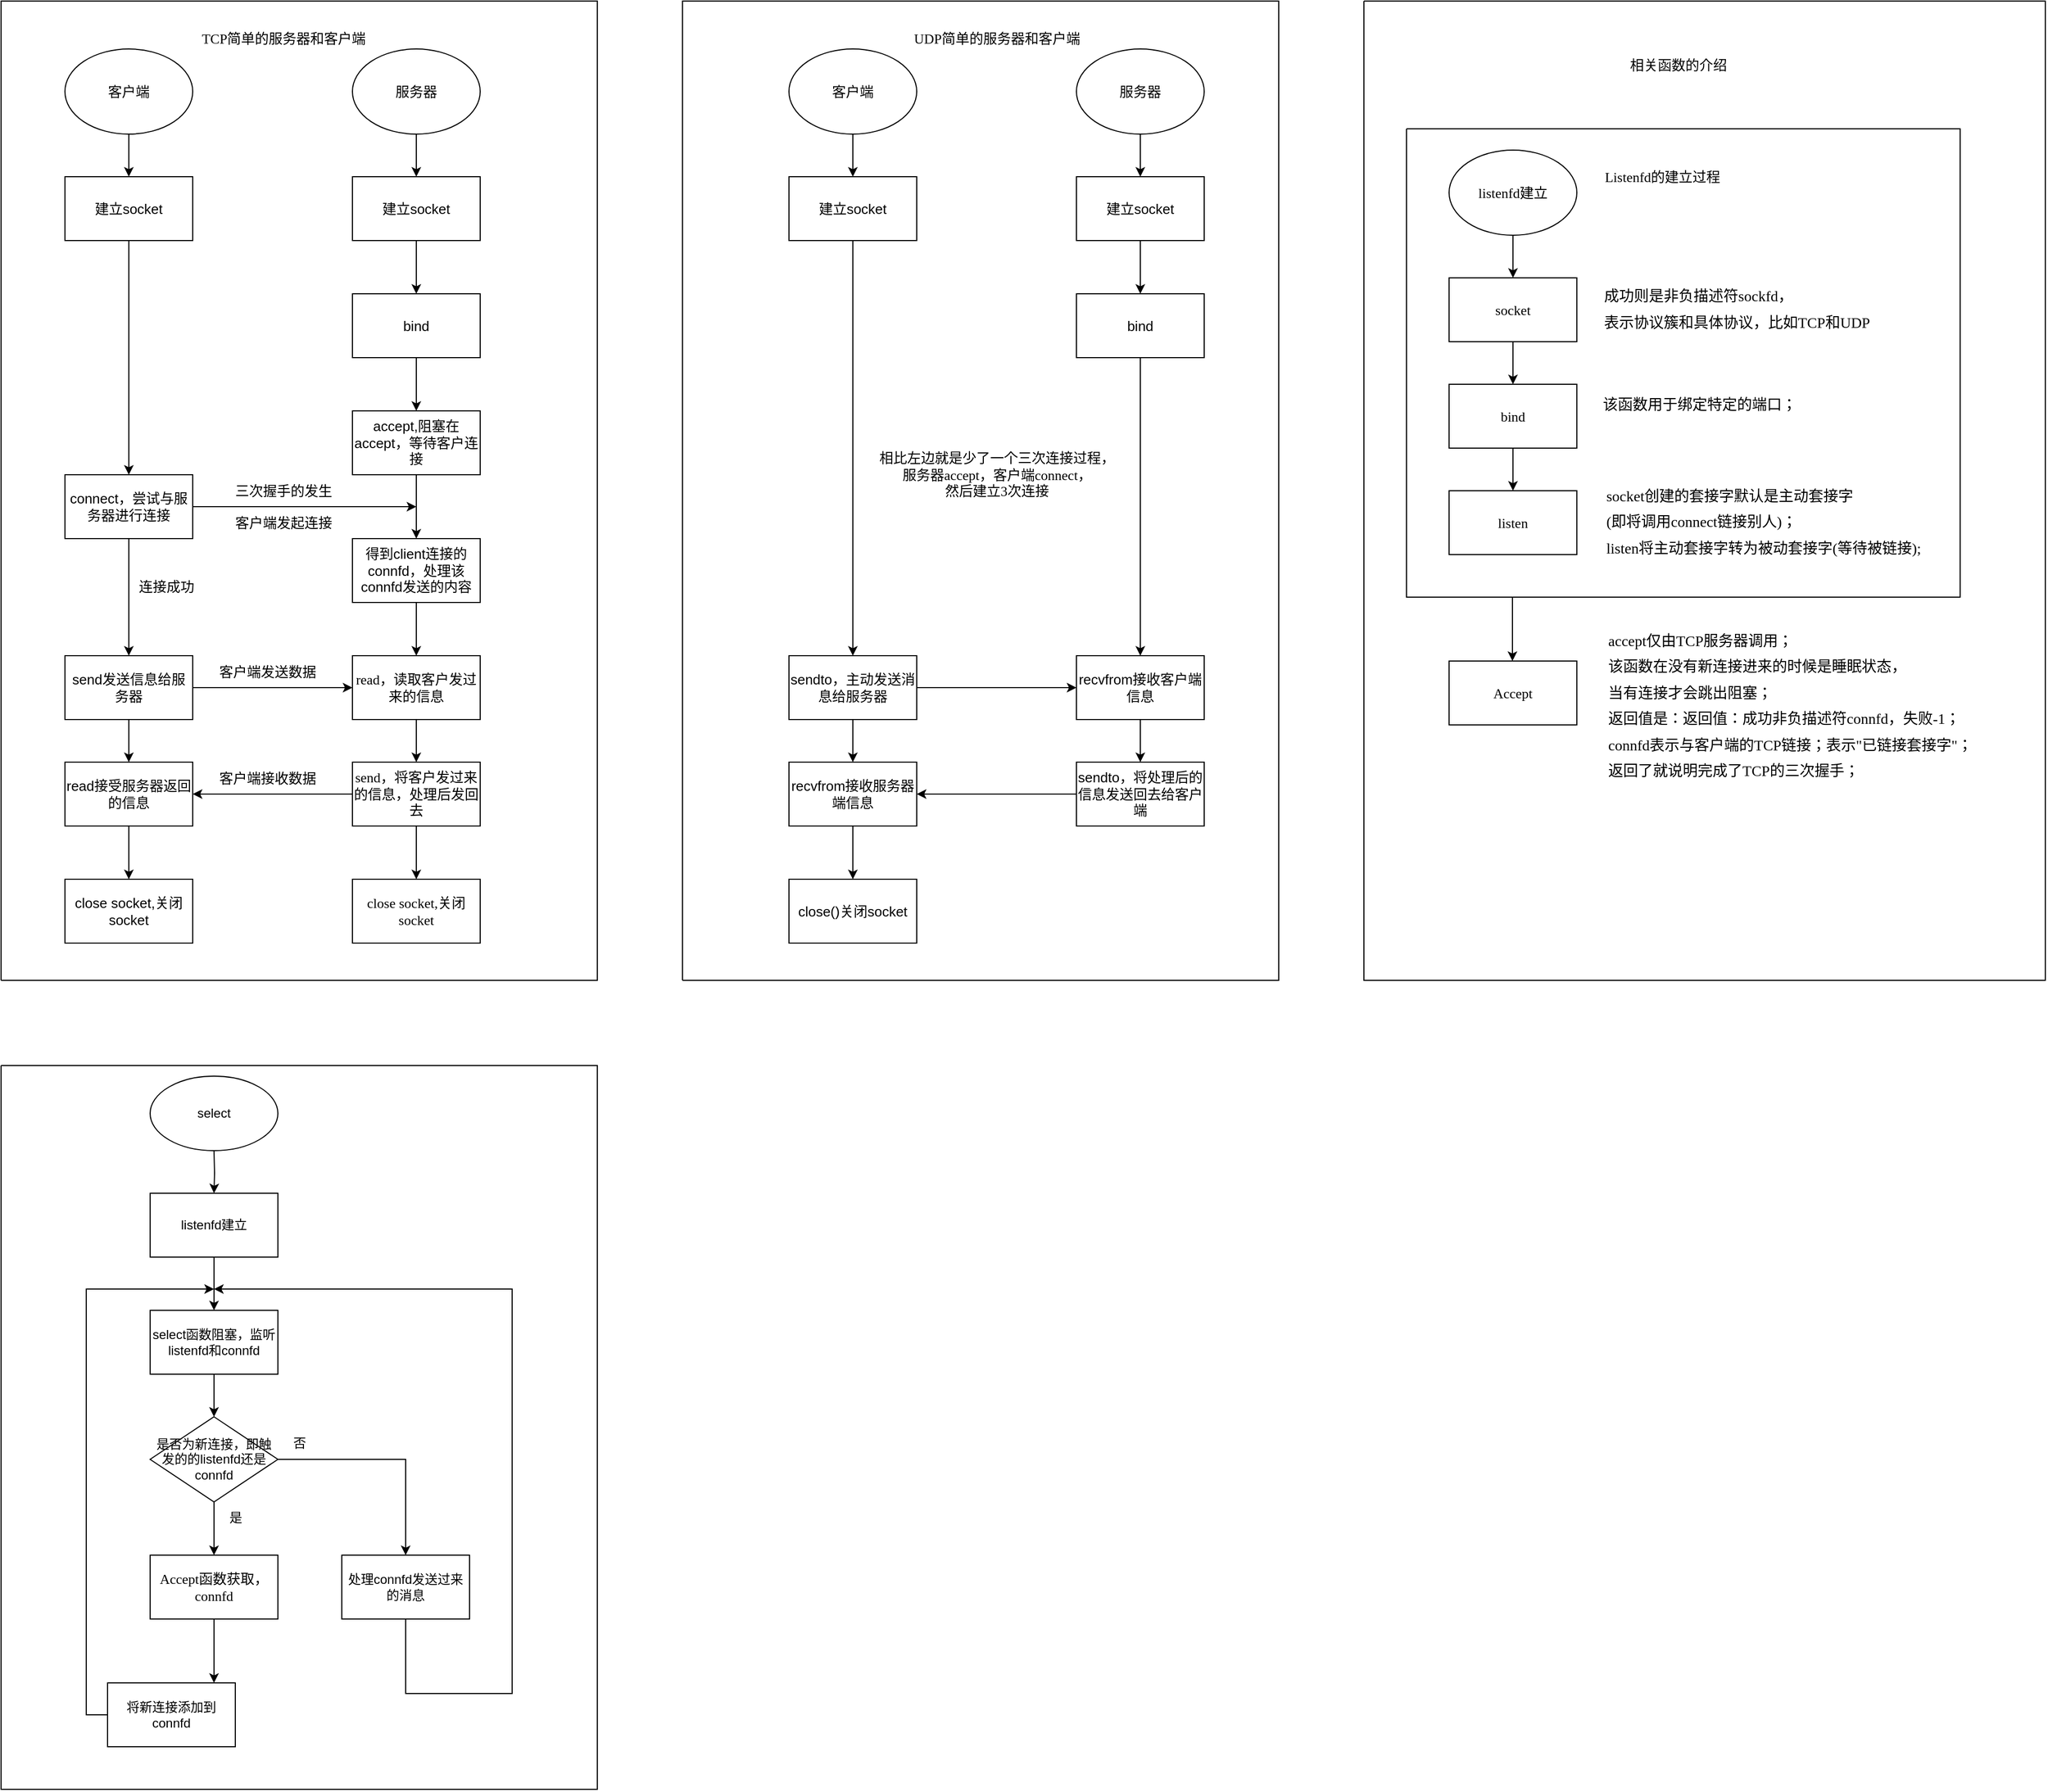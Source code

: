 <mxfile version="20.8.20" type="github">
  <diagram name="第 1 页" id="3tS3NE0jxbSOC0BookcE">
    <mxGraphModel dx="1434" dy="707" grid="1" gridSize="10" guides="1" tooltips="1" connect="1" arrows="1" fold="1" page="1" pageScale="1" pageWidth="2339" pageHeight="3300" math="0" shadow="0">
      <root>
        <mxCell id="0" />
        <mxCell id="1" parent="0" />
        <mxCell id="ZRNS-KBWd8ZVCZ68WGnK-3" value="" style="edgeStyle=orthogonalEdgeStyle;rounded=0;orthogonalLoop=1;jettySize=auto;html=1;fontSize=13;" edge="1" parent="1" source="ZRNS-KBWd8ZVCZ68WGnK-1" target="ZRNS-KBWd8ZVCZ68WGnK-2">
          <mxGeometry relative="1" as="geometry" />
        </mxCell>
        <mxCell id="ZRNS-KBWd8ZVCZ68WGnK-1" value="客户端" style="ellipse;whiteSpace=wrap;html=1;fontSize=13;" vertex="1" parent="1">
          <mxGeometry x="100" y="85" width="120" height="80" as="geometry" />
        </mxCell>
        <mxCell id="ZRNS-KBWd8ZVCZ68WGnK-5" value="" style="edgeStyle=orthogonalEdgeStyle;rounded=0;orthogonalLoop=1;jettySize=auto;html=1;fontSize=13;" edge="1" parent="1" source="ZRNS-KBWd8ZVCZ68WGnK-2" target="ZRNS-KBWd8ZVCZ68WGnK-4">
          <mxGeometry relative="1" as="geometry" />
        </mxCell>
        <mxCell id="ZRNS-KBWd8ZVCZ68WGnK-2" value="建立socket" style="whiteSpace=wrap;html=1;fontSize=13;" vertex="1" parent="1">
          <mxGeometry x="100" y="205" width="120" height="60" as="geometry" />
        </mxCell>
        <mxCell id="ZRNS-KBWd8ZVCZ68WGnK-7" value="" style="edgeStyle=orthogonalEdgeStyle;rounded=0;orthogonalLoop=1;jettySize=auto;html=1;fontSize=13;" edge="1" parent="1" source="ZRNS-KBWd8ZVCZ68WGnK-4" target="ZRNS-KBWd8ZVCZ68WGnK-6">
          <mxGeometry relative="1" as="geometry" />
        </mxCell>
        <mxCell id="ZRNS-KBWd8ZVCZ68WGnK-47" style="edgeStyle=orthogonalEdgeStyle;rounded=0;orthogonalLoop=1;jettySize=auto;html=1;fontFamily=Verdana;fontSize=13;" edge="1" parent="1" source="ZRNS-KBWd8ZVCZ68WGnK-4">
          <mxGeometry relative="1" as="geometry">
            <mxPoint x="430" y="515" as="targetPoint" />
            <Array as="points">
              <mxPoint x="410" y="515" />
              <mxPoint x="410" y="515" />
            </Array>
          </mxGeometry>
        </mxCell>
        <mxCell id="ZRNS-KBWd8ZVCZ68WGnK-4" value="connect，尝试与服务器进行连接" style="whiteSpace=wrap;html=1;fontSize=13;" vertex="1" parent="1">
          <mxGeometry x="100" y="485" width="120" height="60" as="geometry" />
        </mxCell>
        <mxCell id="ZRNS-KBWd8ZVCZ68WGnK-9" value="" style="edgeStyle=orthogonalEdgeStyle;rounded=0;orthogonalLoop=1;jettySize=auto;html=1;fontSize=13;" edge="1" parent="1" source="ZRNS-KBWd8ZVCZ68WGnK-6" target="ZRNS-KBWd8ZVCZ68WGnK-8">
          <mxGeometry relative="1" as="geometry" />
        </mxCell>
        <mxCell id="ZRNS-KBWd8ZVCZ68WGnK-51" style="edgeStyle=orthogonalEdgeStyle;rounded=0;orthogonalLoop=1;jettySize=auto;html=1;fontFamily=Verdana;fontSize=13;" edge="1" parent="1" source="ZRNS-KBWd8ZVCZ68WGnK-6" target="ZRNS-KBWd8ZVCZ68WGnK-44">
          <mxGeometry relative="1" as="geometry" />
        </mxCell>
        <mxCell id="ZRNS-KBWd8ZVCZ68WGnK-6" value="send发送信息给服务器" style="whiteSpace=wrap;html=1;fontSize=13;" vertex="1" parent="1">
          <mxGeometry x="100" y="655" width="120" height="60" as="geometry" />
        </mxCell>
        <mxCell id="ZRNS-KBWd8ZVCZ68WGnK-58" value="" style="edgeStyle=orthogonalEdgeStyle;rounded=0;orthogonalLoop=1;jettySize=auto;html=1;fontFamily=Verdana;fontSize=13;" edge="1" parent="1" source="ZRNS-KBWd8ZVCZ68WGnK-8" target="ZRNS-KBWd8ZVCZ68WGnK-57">
          <mxGeometry relative="1" as="geometry" />
        </mxCell>
        <mxCell id="ZRNS-KBWd8ZVCZ68WGnK-8" value="read接受服务器返回的信息" style="whiteSpace=wrap;html=1;fontSize=13;" vertex="1" parent="1">
          <mxGeometry x="100" y="755" width="120" height="60" as="geometry" />
        </mxCell>
        <mxCell id="ZRNS-KBWd8ZVCZ68WGnK-12" value="" style="edgeStyle=orthogonalEdgeStyle;rounded=0;orthogonalLoop=1;jettySize=auto;html=1;fontSize=13;" edge="1" parent="1" source="ZRNS-KBWd8ZVCZ68WGnK-10" target="ZRNS-KBWd8ZVCZ68WGnK-11">
          <mxGeometry relative="1" as="geometry" />
        </mxCell>
        <mxCell id="ZRNS-KBWd8ZVCZ68WGnK-10" value="服务器" style="ellipse;whiteSpace=wrap;html=1;fontSize=13;" vertex="1" parent="1">
          <mxGeometry x="370" y="85" width="120" height="80" as="geometry" />
        </mxCell>
        <mxCell id="ZRNS-KBWd8ZVCZ68WGnK-14" value="" style="edgeStyle=orthogonalEdgeStyle;rounded=0;orthogonalLoop=1;jettySize=auto;html=1;fontSize=13;" edge="1" parent="1" source="ZRNS-KBWd8ZVCZ68WGnK-11" target="ZRNS-KBWd8ZVCZ68WGnK-13">
          <mxGeometry relative="1" as="geometry" />
        </mxCell>
        <mxCell id="ZRNS-KBWd8ZVCZ68WGnK-11" value="建立socket" style="whiteSpace=wrap;html=1;fontSize=13;" vertex="1" parent="1">
          <mxGeometry x="370" y="205" width="120" height="60" as="geometry" />
        </mxCell>
        <mxCell id="ZRNS-KBWd8ZVCZ68WGnK-16" value="" style="edgeStyle=orthogonalEdgeStyle;rounded=0;orthogonalLoop=1;jettySize=auto;html=1;fontSize=13;" edge="1" parent="1" source="ZRNS-KBWd8ZVCZ68WGnK-13" target="ZRNS-KBWd8ZVCZ68WGnK-15">
          <mxGeometry relative="1" as="geometry" />
        </mxCell>
        <mxCell id="ZRNS-KBWd8ZVCZ68WGnK-13" value="bind" style="whiteSpace=wrap;html=1;fontSize=13;" vertex="1" parent="1">
          <mxGeometry x="370" y="315" width="120" height="60" as="geometry" />
        </mxCell>
        <mxCell id="ZRNS-KBWd8ZVCZ68WGnK-37" value="" style="edgeStyle=orthogonalEdgeStyle;rounded=0;orthogonalLoop=1;jettySize=auto;html=1;fontSize=13;" edge="1" parent="1" source="ZRNS-KBWd8ZVCZ68WGnK-15" target="ZRNS-KBWd8ZVCZ68WGnK-36">
          <mxGeometry relative="1" as="geometry">
            <Array as="points">
              <mxPoint x="430" y="495" />
              <mxPoint x="430" y="495" />
            </Array>
          </mxGeometry>
        </mxCell>
        <mxCell id="ZRNS-KBWd8ZVCZ68WGnK-15" value="accept,阻塞在accept，等待客户连接" style="whiteSpace=wrap;html=1;fontSize=13;" vertex="1" parent="1">
          <mxGeometry x="370" y="425" width="120" height="60" as="geometry" />
        </mxCell>
        <mxCell id="ZRNS-KBWd8ZVCZ68WGnK-32" value="客户端发起连接" style="text;html=1;align=center;verticalAlign=middle;resizable=0;points=[];autosize=1;strokeColor=none;fillColor=none;fontSize=13;" vertex="1" parent="1">
          <mxGeometry x="250" y="515" width="110" height="30" as="geometry" />
        </mxCell>
        <mxCell id="ZRNS-KBWd8ZVCZ68WGnK-40" value="" style="edgeStyle=orthogonalEdgeStyle;rounded=0;orthogonalLoop=1;jettySize=auto;html=1;entryX=0.5;entryY=0;entryDx=0;entryDy=0;fontSize=13;" edge="1" parent="1" source="ZRNS-KBWd8ZVCZ68WGnK-36" target="ZRNS-KBWd8ZVCZ68WGnK-44">
          <mxGeometry relative="1" as="geometry">
            <mxPoint x="430" y="675" as="targetPoint" />
          </mxGeometry>
        </mxCell>
        <mxCell id="ZRNS-KBWd8ZVCZ68WGnK-36" value="得到client连接的connfd，处理该connfd发送的内容" style="whiteSpace=wrap;html=1;fontSize=13;" vertex="1" parent="1">
          <mxGeometry x="370" y="545" width="120" height="60" as="geometry" />
        </mxCell>
        <mxCell id="ZRNS-KBWd8ZVCZ68WGnK-46" value="" style="edgeStyle=orthogonalEdgeStyle;rounded=0;orthogonalLoop=1;jettySize=auto;html=1;fontFamily=Verdana;fontSize=13;" edge="1" parent="1" source="ZRNS-KBWd8ZVCZ68WGnK-44" target="ZRNS-KBWd8ZVCZ68WGnK-45">
          <mxGeometry relative="1" as="geometry" />
        </mxCell>
        <mxCell id="ZRNS-KBWd8ZVCZ68WGnK-44" value="read，读取客户发过来的信息" style="rounded=0;whiteSpace=wrap;html=1;fontFamily=Verdana;fontSize=13;" vertex="1" parent="1">
          <mxGeometry x="370" y="655" width="120" height="60" as="geometry" />
        </mxCell>
        <mxCell id="ZRNS-KBWd8ZVCZ68WGnK-52" style="edgeStyle=orthogonalEdgeStyle;rounded=0;orthogonalLoop=1;jettySize=auto;html=1;entryX=1;entryY=0.5;entryDx=0;entryDy=0;fontFamily=Verdana;fontSize=13;" edge="1" parent="1" source="ZRNS-KBWd8ZVCZ68WGnK-45" target="ZRNS-KBWd8ZVCZ68WGnK-8">
          <mxGeometry relative="1" as="geometry" />
        </mxCell>
        <mxCell id="ZRNS-KBWd8ZVCZ68WGnK-56" value="" style="edgeStyle=orthogonalEdgeStyle;rounded=0;orthogonalLoop=1;jettySize=auto;html=1;fontFamily=Verdana;fontSize=13;" edge="1" parent="1" source="ZRNS-KBWd8ZVCZ68WGnK-45" target="ZRNS-KBWd8ZVCZ68WGnK-55">
          <mxGeometry relative="1" as="geometry" />
        </mxCell>
        <mxCell id="ZRNS-KBWd8ZVCZ68WGnK-45" value="send，将客户发过来的信息，处理后发回去" style="whiteSpace=wrap;html=1;fontFamily=Verdana;rounded=0;fontSize=13;" vertex="1" parent="1">
          <mxGeometry x="370" y="755" width="120" height="60" as="geometry" />
        </mxCell>
        <mxCell id="ZRNS-KBWd8ZVCZ68WGnK-49" value="三次握手的发生" style="text;html=1;align=center;verticalAlign=middle;resizable=0;points=[];autosize=1;strokeColor=none;fillColor=none;fontFamily=Verdana;fontSize=13;" vertex="1" parent="1">
          <mxGeometry x="250" y="485" width="110" height="30" as="geometry" />
        </mxCell>
        <mxCell id="ZRNS-KBWd8ZVCZ68WGnK-50" value="连接成功" style="text;html=1;align=center;verticalAlign=middle;resizable=0;points=[];autosize=1;strokeColor=none;fillColor=none;fontFamily=Verdana;fontSize=13;" vertex="1" parent="1">
          <mxGeometry x="155" y="575" width="80" height="30" as="geometry" />
        </mxCell>
        <mxCell id="ZRNS-KBWd8ZVCZ68WGnK-53" value="客户端发送数据" style="text;html=1;align=center;verticalAlign=middle;resizable=0;points=[];autosize=1;strokeColor=none;fillColor=none;fontFamily=Verdana;fontSize=13;" vertex="1" parent="1">
          <mxGeometry x="235" y="655" width="110" height="30" as="geometry" />
        </mxCell>
        <mxCell id="ZRNS-KBWd8ZVCZ68WGnK-54" value="客户端接收数据" style="text;html=1;align=center;verticalAlign=middle;resizable=0;points=[];autosize=1;strokeColor=none;fillColor=none;fontFamily=Verdana;fontSize=13;" vertex="1" parent="1">
          <mxGeometry x="235" y="755" width="110" height="30" as="geometry" />
        </mxCell>
        <mxCell id="ZRNS-KBWd8ZVCZ68WGnK-55" value="close socket,关闭socket" style="whiteSpace=wrap;html=1;fontFamily=Verdana;rounded=0;fontSize=13;" vertex="1" parent="1">
          <mxGeometry x="370" y="865" width="120" height="60" as="geometry" />
        </mxCell>
        <mxCell id="ZRNS-KBWd8ZVCZ68WGnK-57" value="close socket,关闭socket" style="whiteSpace=wrap;html=1;fontSize=13;" vertex="1" parent="1">
          <mxGeometry x="100" y="865" width="120" height="60" as="geometry" />
        </mxCell>
        <mxCell id="ZRNS-KBWd8ZVCZ68WGnK-59" value="TCP简单的服务器和客户端" style="text;html=1;align=center;verticalAlign=middle;resizable=0;points=[];autosize=1;strokeColor=none;fillColor=none;fontFamily=Verdana;fontSize=13;" vertex="1" parent="1">
          <mxGeometry x="215" y="60" width="180" height="30" as="geometry" />
        </mxCell>
        <mxCell id="ZRNS-KBWd8ZVCZ68WGnK-74" value="" style="endArrow=none;html=1;rounded=0;fontFamily=Verdana;fontSize=13;" edge="1" parent="1">
          <mxGeometry width="50" height="50" relative="1" as="geometry">
            <mxPoint x="40" y="960" as="sourcePoint" />
            <mxPoint x="40" y="960" as="targetPoint" />
            <Array as="points">
              <mxPoint x="40" y="40" />
              <mxPoint x="600" y="40" />
              <mxPoint x="600" y="960" />
            </Array>
          </mxGeometry>
        </mxCell>
        <mxCell id="ZRNS-KBWd8ZVCZ68WGnK-82" value="UDP简单的服务器和客户端" style="text;html=1;align=center;verticalAlign=middle;resizable=0;points=[];autosize=1;strokeColor=none;fillColor=none;fontFamily=Verdana;fontSize=13;" vertex="1" parent="1">
          <mxGeometry x="885" y="60" width="180" height="30" as="geometry" />
        </mxCell>
        <mxCell id="ZRNS-KBWd8ZVCZ68WGnK-87" value="" style="edgeStyle=orthogonalEdgeStyle;rounded=0;orthogonalLoop=1;jettySize=auto;html=1;fontFamily=Verdana;fontSize=13;" edge="1" parent="1" source="ZRNS-KBWd8ZVCZ68WGnK-84" target="ZRNS-KBWd8ZVCZ68WGnK-86">
          <mxGeometry relative="1" as="geometry" />
        </mxCell>
        <mxCell id="ZRNS-KBWd8ZVCZ68WGnK-84" value="客户端" style="ellipse;whiteSpace=wrap;html=1;fontSize=13;" vertex="1" parent="1">
          <mxGeometry x="780" y="85" width="120" height="80" as="geometry" />
        </mxCell>
        <mxCell id="ZRNS-KBWd8ZVCZ68WGnK-89" value="" style="edgeStyle=orthogonalEdgeStyle;rounded=0;orthogonalLoop=1;jettySize=auto;html=1;fontFamily=Verdana;fontSize=13;" edge="1" parent="1" source="ZRNS-KBWd8ZVCZ68WGnK-85" target="ZRNS-KBWd8ZVCZ68WGnK-88">
          <mxGeometry relative="1" as="geometry" />
        </mxCell>
        <mxCell id="ZRNS-KBWd8ZVCZ68WGnK-85" value="服务器" style="ellipse;whiteSpace=wrap;html=1;fontSize=13;" vertex="1" parent="1">
          <mxGeometry x="1050" y="85" width="120" height="80" as="geometry" />
        </mxCell>
        <mxCell id="ZRNS-KBWd8ZVCZ68WGnK-102" value="" style="edgeStyle=orthogonalEdgeStyle;rounded=0;orthogonalLoop=1;jettySize=auto;html=1;fontFamily=Verdana;fontSize=13;" edge="1" parent="1" source="ZRNS-KBWd8ZVCZ68WGnK-86" target="ZRNS-KBWd8ZVCZ68WGnK-101">
          <mxGeometry relative="1" as="geometry" />
        </mxCell>
        <mxCell id="ZRNS-KBWd8ZVCZ68WGnK-86" value="建立socket" style="whiteSpace=wrap;html=1;fontSize=13;" vertex="1" parent="1">
          <mxGeometry x="780" y="205" width="120" height="60" as="geometry" />
        </mxCell>
        <mxCell id="ZRNS-KBWd8ZVCZ68WGnK-93" value="" style="edgeStyle=orthogonalEdgeStyle;rounded=0;orthogonalLoop=1;jettySize=auto;html=1;fontFamily=Verdana;fontSize=13;" edge="1" parent="1" source="ZRNS-KBWd8ZVCZ68WGnK-88" target="ZRNS-KBWd8ZVCZ68WGnK-92">
          <mxGeometry relative="1" as="geometry" />
        </mxCell>
        <mxCell id="ZRNS-KBWd8ZVCZ68WGnK-88" value="建立socket" style="whiteSpace=wrap;html=1;fontSize=13;" vertex="1" parent="1">
          <mxGeometry x="1050" y="205" width="120" height="60" as="geometry" />
        </mxCell>
        <mxCell id="ZRNS-KBWd8ZVCZ68WGnK-96" value="" style="edgeStyle=orthogonalEdgeStyle;rounded=0;orthogonalLoop=1;jettySize=auto;html=1;fontFamily=Verdana;fontSize=13;" edge="1" parent="1" source="ZRNS-KBWd8ZVCZ68WGnK-92" target="ZRNS-KBWd8ZVCZ68WGnK-95">
          <mxGeometry relative="1" as="geometry" />
        </mxCell>
        <mxCell id="ZRNS-KBWd8ZVCZ68WGnK-92" value="bind" style="whiteSpace=wrap;html=1;fontSize=13;" vertex="1" parent="1">
          <mxGeometry x="1050" y="315" width="120" height="60" as="geometry" />
        </mxCell>
        <mxCell id="ZRNS-KBWd8ZVCZ68WGnK-98" value="" style="edgeStyle=orthogonalEdgeStyle;rounded=0;orthogonalLoop=1;jettySize=auto;html=1;fontFamily=Verdana;fontSize=13;" edge="1" parent="1" source="ZRNS-KBWd8ZVCZ68WGnK-95" target="ZRNS-KBWd8ZVCZ68WGnK-97">
          <mxGeometry relative="1" as="geometry" />
        </mxCell>
        <mxCell id="ZRNS-KBWd8ZVCZ68WGnK-95" value="recvfrom接收客户端信息" style="whiteSpace=wrap;html=1;fontSize=13;" vertex="1" parent="1">
          <mxGeometry x="1050" y="655" width="120" height="60" as="geometry" />
        </mxCell>
        <mxCell id="ZRNS-KBWd8ZVCZ68WGnK-110" style="edgeStyle=orthogonalEdgeStyle;rounded=0;orthogonalLoop=1;jettySize=auto;html=1;entryX=1;entryY=0.5;entryDx=0;entryDy=0;fontFamily=Verdana;fontSize=13;" edge="1" parent="1" source="ZRNS-KBWd8ZVCZ68WGnK-97" target="ZRNS-KBWd8ZVCZ68WGnK-106">
          <mxGeometry relative="1" as="geometry" />
        </mxCell>
        <mxCell id="ZRNS-KBWd8ZVCZ68WGnK-97" value="sendto，将处理后的信息发送回去给客户端" style="whiteSpace=wrap;html=1;fontSize=13;" vertex="1" parent="1">
          <mxGeometry x="1050" y="755" width="120" height="60" as="geometry" />
        </mxCell>
        <mxCell id="ZRNS-KBWd8ZVCZ68WGnK-103" style="edgeStyle=orthogonalEdgeStyle;rounded=0;orthogonalLoop=1;jettySize=auto;html=1;entryX=0;entryY=0.5;entryDx=0;entryDy=0;fontFamily=Verdana;fontSize=13;" edge="1" parent="1" target="ZRNS-KBWd8ZVCZ68WGnK-95">
          <mxGeometry relative="1" as="geometry">
            <mxPoint x="900" y="655.0" as="sourcePoint" />
            <Array as="points">
              <mxPoint x="900" y="685" />
            </Array>
          </mxGeometry>
        </mxCell>
        <mxCell id="ZRNS-KBWd8ZVCZ68WGnK-107" value="" style="edgeStyle=orthogonalEdgeStyle;rounded=0;orthogonalLoop=1;jettySize=auto;html=1;fontFamily=Verdana;startArrow=none;fontSize=13;" edge="1" parent="1" source="ZRNS-KBWd8ZVCZ68WGnK-101" target="ZRNS-KBWd8ZVCZ68WGnK-106">
          <mxGeometry relative="1" as="geometry">
            <mxPoint x="840" y="685.0" as="sourcePoint" />
          </mxGeometry>
        </mxCell>
        <mxCell id="ZRNS-KBWd8ZVCZ68WGnK-109" value="" style="edgeStyle=orthogonalEdgeStyle;rounded=0;orthogonalLoop=1;jettySize=auto;html=1;fontFamily=Verdana;fontSize=13;" edge="1" parent="1" source="ZRNS-KBWd8ZVCZ68WGnK-106" target="ZRNS-KBWd8ZVCZ68WGnK-108">
          <mxGeometry relative="1" as="geometry" />
        </mxCell>
        <mxCell id="ZRNS-KBWd8ZVCZ68WGnK-106" value="recvfrom接收服务器端信息" style="whiteSpace=wrap;html=1;fontSize=13;" vertex="1" parent="1">
          <mxGeometry x="780" y="755" width="120" height="60" as="geometry" />
        </mxCell>
        <mxCell id="ZRNS-KBWd8ZVCZ68WGnK-108" value="close()关闭socket" style="whiteSpace=wrap;html=1;fontSize=13;" vertex="1" parent="1">
          <mxGeometry x="780" y="865" width="120" height="60" as="geometry" />
        </mxCell>
        <mxCell id="ZRNS-KBWd8ZVCZ68WGnK-101" value="sendto，主动发送消息给服务器" style="whiteSpace=wrap;html=1;fontSize=13;" vertex="1" parent="1">
          <mxGeometry x="780" y="655" width="120" height="60" as="geometry" />
        </mxCell>
        <mxCell id="ZRNS-KBWd8ZVCZ68WGnK-112" value="" style="endArrow=none;html=1;rounded=0;fontFamily=Verdana;fontSize=13;" edge="1" parent="1">
          <mxGeometry width="50" height="50" relative="1" as="geometry">
            <mxPoint x="680" y="960" as="sourcePoint" />
            <mxPoint x="680" y="960" as="targetPoint" />
            <Array as="points">
              <mxPoint x="680" y="40" />
              <mxPoint x="1240" y="40" />
              <mxPoint x="1240" y="960" />
            </Array>
          </mxGeometry>
        </mxCell>
        <mxCell id="ZRNS-KBWd8ZVCZ68WGnK-114" value="相比左边就是少了一个三次连接过程，&lt;br style=&quot;font-size: 13px;&quot;&gt;服务器accept，客户端connect，&lt;br style=&quot;font-size: 13px;&quot;&gt;然后建立3次连接" style="text;html=1;align=center;verticalAlign=middle;resizable=0;points=[];autosize=1;strokeColor=none;fillColor=none;fontFamily=Verdana;fontSize=13;" vertex="1" parent="1">
          <mxGeometry x="855" y="455" width="240" height="60" as="geometry" />
        </mxCell>
        <mxCell id="ZRNS-KBWd8ZVCZ68WGnK-121" value="" style="edgeStyle=orthogonalEdgeStyle;rounded=0;orthogonalLoop=1;jettySize=auto;html=1;fontFamily=Verdana;fontSize=13;" edge="1" parent="1" source="ZRNS-KBWd8ZVCZ68WGnK-119" target="ZRNS-KBWd8ZVCZ68WGnK-120">
          <mxGeometry relative="1" as="geometry" />
        </mxCell>
        <mxCell id="ZRNS-KBWd8ZVCZ68WGnK-119" value="listenfd建立" style="ellipse;whiteSpace=wrap;html=1;fontFamily=Verdana;fontSize=13;" vertex="1" parent="1">
          <mxGeometry x="1400" y="180" width="120" height="80" as="geometry" />
        </mxCell>
        <mxCell id="ZRNS-KBWd8ZVCZ68WGnK-123" value="" style="edgeStyle=orthogonalEdgeStyle;rounded=0;orthogonalLoop=1;jettySize=auto;html=1;fontFamily=Verdana;fontSize=13;" edge="1" parent="1" source="ZRNS-KBWd8ZVCZ68WGnK-120" target="ZRNS-KBWd8ZVCZ68WGnK-122">
          <mxGeometry relative="1" as="geometry" />
        </mxCell>
        <mxCell id="ZRNS-KBWd8ZVCZ68WGnK-120" value="socket" style="whiteSpace=wrap;html=1;fontSize=13;fontFamily=Verdana;" vertex="1" parent="1">
          <mxGeometry x="1400" y="300" width="120" height="60" as="geometry" />
        </mxCell>
        <mxCell id="ZRNS-KBWd8ZVCZ68WGnK-125" value="" style="edgeStyle=orthogonalEdgeStyle;rounded=0;orthogonalLoop=1;jettySize=auto;html=1;fontFamily=Verdana;fontSize=13;" edge="1" parent="1" source="ZRNS-KBWd8ZVCZ68WGnK-122" target="ZRNS-KBWd8ZVCZ68WGnK-124">
          <mxGeometry relative="1" as="geometry" />
        </mxCell>
        <mxCell id="ZRNS-KBWd8ZVCZ68WGnK-122" value="bind" style="whiteSpace=wrap;html=1;fontSize=13;fontFamily=Verdana;" vertex="1" parent="1">
          <mxGeometry x="1400" y="400" width="120" height="60" as="geometry" />
        </mxCell>
        <mxCell id="ZRNS-KBWd8ZVCZ68WGnK-124" value="listen" style="whiteSpace=wrap;html=1;fontSize=13;fontFamily=Verdana;" vertex="1" parent="1">
          <mxGeometry x="1400" y="500" width="120" height="60" as="geometry" />
        </mxCell>
        <mxCell id="ZRNS-KBWd8ZVCZ68WGnK-127" value="" style="endArrow=none;html=1;rounded=0;fontFamily=Verdana;fontSize=13;" edge="1" parent="1">
          <mxGeometry width="50" height="50" relative="1" as="geometry">
            <mxPoint x="1360" y="160" as="sourcePoint" />
            <mxPoint x="1360" y="160" as="targetPoint" />
            <Array as="points">
              <mxPoint x="1360" y="600" />
              <mxPoint x="1880" y="600" />
              <mxPoint x="1880" y="410" />
              <mxPoint x="1880" y="160" />
            </Array>
          </mxGeometry>
        </mxCell>
        <mxCell id="ZRNS-KBWd8ZVCZ68WGnK-143" value="" style="edgeStyle=orthogonalEdgeStyle;rounded=0;orthogonalLoop=1;jettySize=auto;html=1;" edge="1" parent="1" target="ZRNS-KBWd8ZVCZ68WGnK-146">
          <mxGeometry relative="1" as="geometry">
            <mxPoint x="240" y="1120" as="sourcePoint" />
          </mxGeometry>
        </mxCell>
        <mxCell id="ZRNS-KBWd8ZVCZ68WGnK-144" value="select" style="ellipse;whiteSpace=wrap;html=1;" vertex="1" parent="1">
          <mxGeometry x="180" y="1050" width="120" height="70" as="geometry" />
        </mxCell>
        <mxCell id="ZRNS-KBWd8ZVCZ68WGnK-145" value="" style="edgeStyle=orthogonalEdgeStyle;rounded=0;orthogonalLoop=1;jettySize=auto;html=1;" edge="1" parent="1" source="ZRNS-KBWd8ZVCZ68WGnK-146" target="ZRNS-KBWd8ZVCZ68WGnK-148">
          <mxGeometry relative="1" as="geometry" />
        </mxCell>
        <mxCell id="ZRNS-KBWd8ZVCZ68WGnK-146" value="listenfd建立" style="rounded=0;whiteSpace=wrap;html=1;" vertex="1" parent="1">
          <mxGeometry x="180" y="1160" width="120" height="60" as="geometry" />
        </mxCell>
        <mxCell id="ZRNS-KBWd8ZVCZ68WGnK-147" value="" style="edgeStyle=orthogonalEdgeStyle;rounded=0;orthogonalLoop=1;jettySize=auto;html=1;" edge="1" parent="1" source="ZRNS-KBWd8ZVCZ68WGnK-148" target="ZRNS-KBWd8ZVCZ68WGnK-151">
          <mxGeometry relative="1" as="geometry" />
        </mxCell>
        <mxCell id="ZRNS-KBWd8ZVCZ68WGnK-148" value="select函数阻塞，监听listenfd和connfd" style="rounded=0;whiteSpace=wrap;html=1;" vertex="1" parent="1">
          <mxGeometry x="180" y="1270" width="120" height="60" as="geometry" />
        </mxCell>
        <mxCell id="ZRNS-KBWd8ZVCZ68WGnK-149" value="" style="edgeStyle=orthogonalEdgeStyle;rounded=0;orthogonalLoop=1;jettySize=auto;html=1;" edge="1" parent="1" source="ZRNS-KBWd8ZVCZ68WGnK-151">
          <mxGeometry relative="1" as="geometry">
            <mxPoint x="240" y="1500" as="targetPoint" />
            <Array as="points">
              <mxPoint x="240" y="1470" />
              <mxPoint x="240" y="1470" />
            </Array>
          </mxGeometry>
        </mxCell>
        <mxCell id="ZRNS-KBWd8ZVCZ68WGnK-150" style="edgeStyle=orthogonalEdgeStyle;rounded=0;orthogonalLoop=1;jettySize=auto;html=1;entryX=0.5;entryY=0;entryDx=0;entryDy=0;" edge="1" parent="1" source="ZRNS-KBWd8ZVCZ68WGnK-151" target="ZRNS-KBWd8ZVCZ68WGnK-155">
          <mxGeometry relative="1" as="geometry">
            <Array as="points">
              <mxPoint x="420" y="1410" />
            </Array>
            <mxPoint x="420" y="1480" as="targetPoint" />
          </mxGeometry>
        </mxCell>
        <mxCell id="ZRNS-KBWd8ZVCZ68WGnK-151" value="是否为新连接，即触发的的listenfd还是connfd" style="rhombus;whiteSpace=wrap;html=1;rounded=0;" vertex="1" parent="1">
          <mxGeometry x="180" y="1370" width="120" height="80" as="geometry" />
        </mxCell>
        <mxCell id="ZRNS-KBWd8ZVCZ68WGnK-152" style="edgeStyle=orthogonalEdgeStyle;rounded=0;orthogonalLoop=1;jettySize=auto;html=1;" edge="1" parent="1">
          <mxGeometry relative="1" as="geometry">
            <mxPoint x="240" y="1250" as="targetPoint" />
            <Array as="points">
              <mxPoint x="120" y="1650" />
              <mxPoint x="120" y="1250" />
            </Array>
            <mxPoint x="180" y="1650" as="sourcePoint" />
          </mxGeometry>
        </mxCell>
        <mxCell id="ZRNS-KBWd8ZVCZ68WGnK-153" value="将新连接添加到connfd" style="whiteSpace=wrap;html=1;rounded=0;" vertex="1" parent="1">
          <mxGeometry x="140" y="1620" width="120" height="60" as="geometry" />
        </mxCell>
        <mxCell id="ZRNS-KBWd8ZVCZ68WGnK-154" style="edgeStyle=orthogonalEdgeStyle;rounded=0;orthogonalLoop=1;jettySize=auto;html=1;" edge="1" parent="1" source="ZRNS-KBWd8ZVCZ68WGnK-155">
          <mxGeometry relative="1" as="geometry">
            <mxPoint x="240" y="1250" as="targetPoint" />
            <Array as="points">
              <mxPoint x="420" y="1630" />
              <mxPoint x="520" y="1630" />
              <mxPoint x="520" y="1250" />
            </Array>
          </mxGeometry>
        </mxCell>
        <mxCell id="ZRNS-KBWd8ZVCZ68WGnK-155" value="处理connfd发送过来的消息" style="rounded=0;whiteSpace=wrap;html=1;" vertex="1" parent="1">
          <mxGeometry x="360" y="1500" width="120" height="60" as="geometry" />
        </mxCell>
        <mxCell id="ZRNS-KBWd8ZVCZ68WGnK-156" value="是" style="text;html=1;align=center;verticalAlign=middle;resizable=0;points=[];autosize=1;strokeColor=none;fillColor=none;" vertex="1" parent="1">
          <mxGeometry x="240.0" y="1450" width="40" height="30" as="geometry" />
        </mxCell>
        <mxCell id="ZRNS-KBWd8ZVCZ68WGnK-157" value="否" style="text;html=1;align=center;verticalAlign=middle;resizable=0;points=[];autosize=1;strokeColor=none;fillColor=none;" vertex="1" parent="1">
          <mxGeometry x="300.0" y="1380" width="40" height="30" as="geometry" />
        </mxCell>
        <mxCell id="ZRNS-KBWd8ZVCZ68WGnK-161" style="edgeStyle=orthogonalEdgeStyle;rounded=0;orthogonalLoop=1;jettySize=auto;html=1;entryX=0.5;entryY=0;entryDx=0;entryDy=0;fontFamily=Verdana;fontSize=13;" edge="1" parent="1" source="ZRNS-KBWd8ZVCZ68WGnK-160">
          <mxGeometry relative="1" as="geometry">
            <mxPoint x="240" y="1620" as="targetPoint" />
          </mxGeometry>
        </mxCell>
        <mxCell id="ZRNS-KBWd8ZVCZ68WGnK-160" value="Accept函数获取，connfd" style="rounded=0;whiteSpace=wrap;html=1;fontFamily=Verdana;fontSize=13;" vertex="1" parent="1">
          <mxGeometry x="180" y="1500" width="120" height="60" as="geometry" />
        </mxCell>
        <mxCell id="ZRNS-KBWd8ZVCZ68WGnK-162" value="&lt;div style=&quot;line-height: 1.75; font-size: 14px; text-align: left;&quot;&gt;成功则是非负描述符sockfd，&lt;/div&gt;&lt;div style=&quot;line-height: 1.75; font-size: 14px; text-align: left;&quot;&gt;表示协议簇和具体协议，比如TCP和UDP&lt;/div&gt;" style="text;html=1;align=center;verticalAlign=middle;resizable=0;points=[];autosize=1;strokeColor=none;fillColor=none;fontSize=13;fontFamily=Verdana;" vertex="1" parent="1">
          <mxGeometry x="1530" y="300" width="280" height="60" as="geometry" />
        </mxCell>
        <mxCell id="ZRNS-KBWd8ZVCZ68WGnK-163" value="&lt;div style=&quot;line-height: 1.75; font-size: 14px; text-align: left;&quot;&gt;该函数用于绑定特定的端口；&lt;/div&gt;" style="text;html=1;align=center;verticalAlign=middle;resizable=0;points=[];autosize=1;strokeColor=none;fillColor=none;fontSize=13;fontFamily=Verdana;" vertex="1" parent="1">
          <mxGeometry x="1530" y="400" width="210" height="40" as="geometry" />
        </mxCell>
        <mxCell id="ZRNS-KBWd8ZVCZ68WGnK-164" value="&lt;div style=&quot;line-height: 1.75; font-size: 14px; text-align: left;&quot;&gt;socket创建的套接字默认是主动套接字&lt;/div&gt;&lt;div style=&quot;line-height: 1.75; font-size: 14px; text-align: left;&quot;&gt;(即将调用connect链接别人)；&lt;/div&gt;&lt;div style=&quot;line-height: 1.75; font-size: 14px; text-align: left;&quot;&gt;listen将主动套接字转为被动套接字(等待被链接);&lt;/div&gt;" style="text;html=1;align=center;verticalAlign=middle;resizable=0;points=[];autosize=1;strokeColor=none;fillColor=none;fontSize=13;fontFamily=Verdana;" vertex="1" parent="1">
          <mxGeometry x="1530" y="485" width="330" height="90" as="geometry" />
        </mxCell>
        <mxCell id="ZRNS-KBWd8ZVCZ68WGnK-166" value="Listenfd的建立过程" style="text;html=1;align=center;verticalAlign=middle;resizable=0;points=[];autosize=1;strokeColor=none;fillColor=none;fontSize=13;fontFamily=Verdana;" vertex="1" parent="1">
          <mxGeometry x="1530" y="190" width="140" height="30" as="geometry" />
        </mxCell>
        <mxCell id="ZRNS-KBWd8ZVCZ68WGnK-169" value="" style="endArrow=classic;html=1;rounded=0;fontFamily=Verdana;fontSize=13;" edge="1" parent="1">
          <mxGeometry width="50" height="50" relative="1" as="geometry">
            <mxPoint x="1459.5" y="600" as="sourcePoint" />
            <mxPoint x="1459.5" y="660" as="targetPoint" />
          </mxGeometry>
        </mxCell>
        <mxCell id="ZRNS-KBWd8ZVCZ68WGnK-171" value="&lt;br&gt;&lt;div style=&quot;line-height: 1.75; font-size: 14px; text-align: left;&quot;&gt;accept仅由TCP服务器调用；&lt;/div&gt;&lt;div style=&quot;line-height: 1.75; font-size: 14px; text-align: left;&quot;&gt;该函数在没有新连接进来的时候是睡眠状态，&lt;/div&gt;&lt;div style=&quot;line-height: 1.75; font-size: 14px; text-align: left;&quot;&gt;当有连接才会跳出阻塞；&lt;/div&gt;&lt;div style=&quot;line-height: 1.75; font-size: 14px; text-align: left;&quot;&gt;返回值是：返回值：成功非负描述符connfd，失败-1；&lt;/div&gt;&lt;div style=&quot;line-height: 1.75; font-size: 14px; text-align: left;&quot;&gt;connfd表示与客户端的TCP链接；表示&quot;已链接套接字&quot;；&lt;/div&gt;&lt;div style=&quot;line-height: 1.75; font-size: 14px; text-align: left;&quot;&gt;返回了就说明完成了TCP的三次握手；&lt;/div&gt;" style="text;html=1;align=center;verticalAlign=middle;resizable=0;points=[];autosize=1;strokeColor=none;fillColor=none;fontSize=13;fontFamily=Verdana;" vertex="1" parent="1">
          <mxGeometry x="1530" y="605" width="380" height="180" as="geometry" />
        </mxCell>
        <mxCell id="ZRNS-KBWd8ZVCZ68WGnK-172" value="" style="endArrow=none;html=1;rounded=0;fontFamily=Verdana;fontSize=13;" edge="1" parent="1">
          <mxGeometry width="50" height="50" relative="1" as="geometry">
            <mxPoint x="1320" y="40" as="sourcePoint" />
            <mxPoint x="1320" y="40" as="targetPoint" />
            <Array as="points">
              <mxPoint x="1320" y="960" />
              <mxPoint x="1960" y="960" />
              <mxPoint x="1960" y="40" />
            </Array>
          </mxGeometry>
        </mxCell>
        <mxCell id="ZRNS-KBWd8ZVCZ68WGnK-174" value="Accept" style="whiteSpace=wrap;html=1;fontSize=13;fontFamily=Verdana;" vertex="1" parent="1">
          <mxGeometry x="1400" y="660" width="120" height="60" as="geometry" />
        </mxCell>
        <mxCell id="ZRNS-KBWd8ZVCZ68WGnK-175" value="相关函数的介绍" style="text;html=1;align=center;verticalAlign=middle;resizable=0;points=[];autosize=1;strokeColor=none;fillColor=none;fontSize=13;fontFamily=Verdana;" vertex="1" parent="1">
          <mxGeometry x="1560" y="85" width="110" height="30" as="geometry" />
        </mxCell>
        <mxCell id="ZRNS-KBWd8ZVCZ68WGnK-177" value="" style="endArrow=none;html=1;rounded=0;fontFamily=Verdana;fontSize=13;" edge="1" parent="1">
          <mxGeometry width="50" height="50" relative="1" as="geometry">
            <mxPoint x="40" y="1040" as="sourcePoint" />
            <mxPoint x="40" y="1040" as="targetPoint" />
            <Array as="points">
              <mxPoint x="40" y="1720" />
              <mxPoint x="600" y="1720" />
              <mxPoint x="600" y="1040" />
            </Array>
          </mxGeometry>
        </mxCell>
      </root>
    </mxGraphModel>
  </diagram>
</mxfile>
